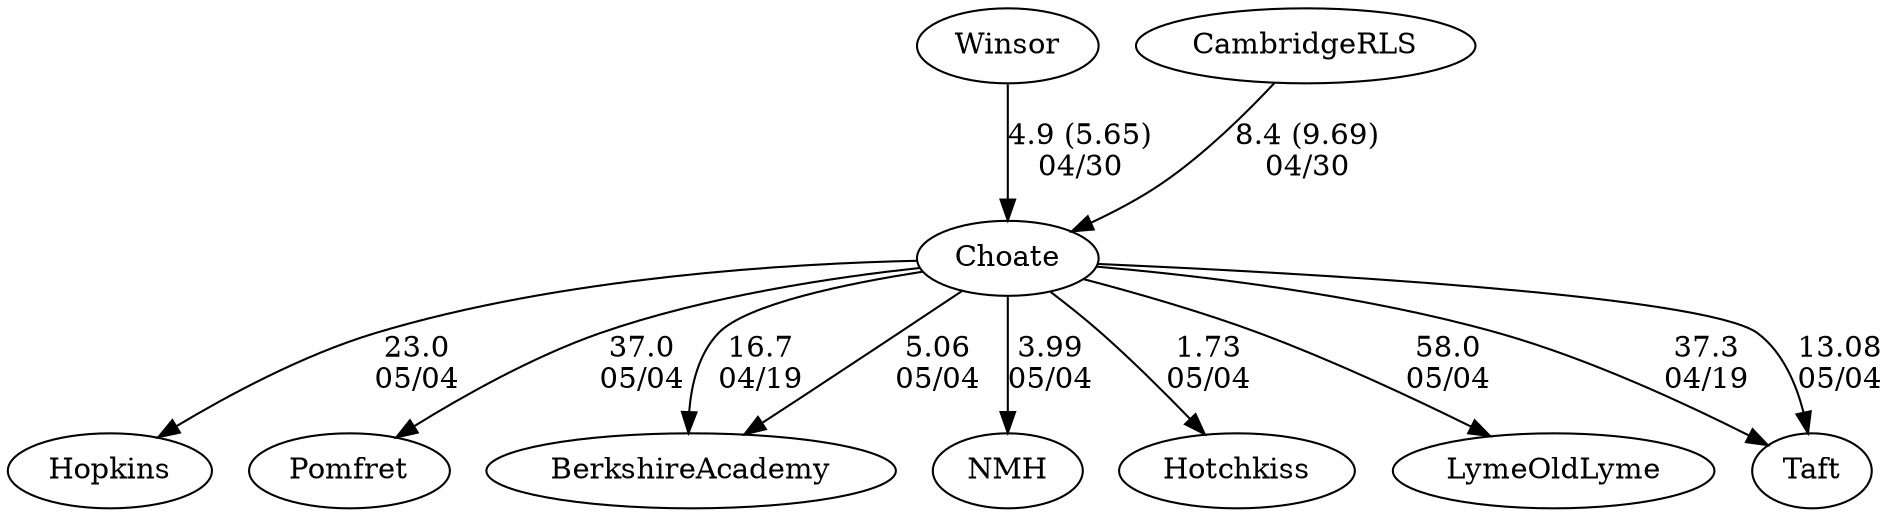digraph girls3foursChoate {Hopkins [URL="girls3foursChoateHopkins.html"];Pomfret [URL="girls3foursChoatePomfret.html"];Winsor [URL="girls3foursChoateWinsor.html"];Choate [URL="girls3foursChoateChoate.html"];BerkshireAcademy [URL="girls3foursChoateBerkshireAcademy.html"];NMH [URL="girls3foursChoateNMH.html"];Hotchkiss [URL="girls3foursChoateHotchkiss.html"];LymeOldLyme [URL="girls3foursChoateLymeOldLyme.html"];CambridgeRLS [URL="girls3foursChoateCambridgeRLS.html"];Taft [URL="girls3foursChoateTaft.html"];Choate -> BerkshireAcademy[label="16.7
04/19", weight="84", tooltip="NEIRA Boys & Girls Fours,Berkshire v. Choate & Taft			
Distance: 1500 M Conditions: Warm, partly cloudy. Steady tailwind ~8-12 mph throughout the afternoon; strongest in the latter 1000 M. Comments: In the G2 race, Berkshire stopped before the finish line and drifted across. Thanks to Choate and Taft for traveling to Camp Sloane for our annual early season tilt.
None", URL="https://www.row2k.com/results/resultspage.cfm?UID=9D6EF532608DCE0FFB64EAEAE8781272&cat=5", random="random"]; 
Choate -> Taft[label="37.3
04/19", weight="63", tooltip="NEIRA Boys & Girls Fours,Berkshire v. Choate & Taft			
Distance: 1500 M Conditions: Warm, partly cloudy. Steady tailwind ~8-12 mph throughout the afternoon; strongest in the latter 1000 M. Comments: In the G2 race, Berkshire stopped before the finish line and drifted across. Thanks to Choate and Taft for traveling to Camp Sloane for our annual early season tilt.
None", URL="https://www.row2k.com/results/resultspage.cfm?UID=9D6EF532608DCE0FFB64EAEAE8781272&cat=5", random="random"]; 
CambridgeRLS -> Choate[label="8.4 (9.69)
04/30", weight="92", tooltip="NEIRA Girls Fours, The Winsor School, Choate, Cambridge Rindge & Latin School (CRLS)			
Distance: 1300 Conditions: Great day of racing. Crossing tailwind with a few gusts, but nothing to impede racing or steering. 5th, 6th, 7th boats raced a shortened course due to current and timing restraints. Thank you to Choate for making the trip to Boston and CRLS for a great afternoon of racing!
Race order: 3V,4V,1V,2V,5V,6V,7V Comments: CRLS and Choate also raced a 7V, resulting--CRLS: 5:15.71 Choate: 5:52.01.
None", URL="https://www.row2k.com/results/resultspage.cfm?UID=97F7AB1A3583B5AD0B685E7720855CFF&cat=1", random="random"]; 
Winsor -> Choate[label="4.9 (5.65)
04/30", weight="96", tooltip="NEIRA Girls Fours, The Winsor School, Choate, Cambridge Rindge & Latin School (CRLS)			
Distance: 1300 Conditions: Great day of racing. Crossing tailwind with a few gusts, but nothing to impede racing or steering. 5th, 6th, 7th boats raced a shortened course due to current and timing restraints. Thank you to Choate for making the trip to Boston and CRLS for a great afternoon of racing!
Race order: 3V,4V,1V,2V,5V,6V,7V Comments: CRLS and Choate also raced a 7V, resulting--CRLS: 5:15.71 Choate: 5:52.01.
None", URL="https://www.row2k.com/results/resultspage.cfm?UID=97F7AB1A3583B5AD0B685E7720855CFF&cat=1", random="random"]; 
Choate -> NMH[label="3.99
05/04", weight="97", tooltip="Founder's Day Regatta			
", URL="", random="random"]; 
Choate -> BerkshireAcademy[label="5.06
05/04", weight="95", tooltip="Founder's Day Regatta			
", URL="", random="random"]; 
Choate -> Taft[label="13.08
05/04", weight="87", tooltip="Founder's Day Regatta			
", URL="", random="random"]; 
Choate -> Hopkins[label="23.0
05/04", weight="77", tooltip="Founder's Day Regatta			
", URL="", random="random"]; 
Choate -> Hotchkiss[label="1.73
05/04", weight="99", tooltip="Founder's Day Regatta			
", URL="", random="random"]; 
Choate -> Pomfret[label="37.0
05/04", weight="63", tooltip="Founder's Day Regatta			
", URL="", random="random"]; 
Choate -> LymeOldLyme[label="58.0
05/04", weight="42", tooltip="Founder's Day Regatta			
", URL="", random="random"]}